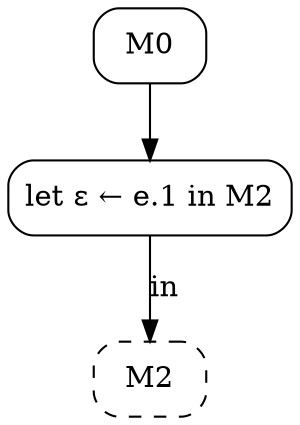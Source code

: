 digraph {
  node [shape=box, style=rounded];

  M0;
  M1 [label="let ε ← e.1 in M2"];
  M0 -> M1;
  M2 [style="rounded,dashed"];
  M1 -> M2 [label="in"];
}
